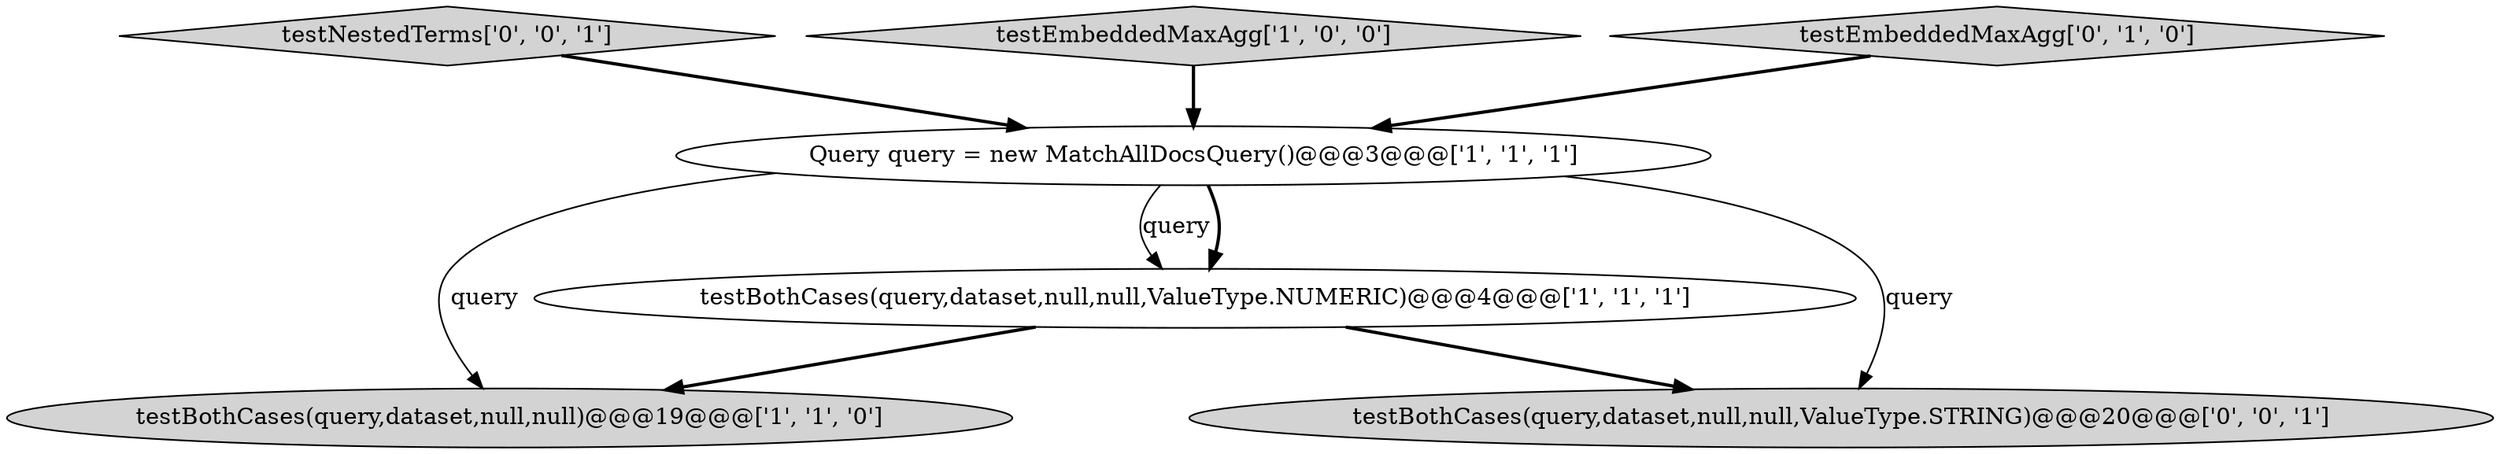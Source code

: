 digraph {
6 [style = filled, label = "testNestedTerms['0', '0', '1']", fillcolor = lightgray, shape = diamond image = "AAA0AAABBB3BBB"];
2 [style = filled, label = "testEmbeddedMaxAgg['1', '0', '0']", fillcolor = lightgray, shape = diamond image = "AAA0AAABBB1BBB"];
4 [style = filled, label = "testEmbeddedMaxAgg['0', '1', '0']", fillcolor = lightgray, shape = diamond image = "AAA0AAABBB2BBB"];
0 [style = filled, label = "testBothCases(query,dataset,null,null)@@@19@@@['1', '1', '0']", fillcolor = lightgray, shape = ellipse image = "AAA0AAABBB1BBB"];
1 [style = filled, label = "Query query = new MatchAllDocsQuery()@@@3@@@['1', '1', '1']", fillcolor = white, shape = ellipse image = "AAA0AAABBB1BBB"];
5 [style = filled, label = "testBothCases(query,dataset,null,null,ValueType.STRING)@@@20@@@['0', '0', '1']", fillcolor = lightgray, shape = ellipse image = "AAA0AAABBB3BBB"];
3 [style = filled, label = "testBothCases(query,dataset,null,null,ValueType.NUMERIC)@@@4@@@['1', '1', '1']", fillcolor = white, shape = ellipse image = "AAA0AAABBB1BBB"];
1->3 [style = bold, label=""];
3->0 [style = bold, label=""];
1->0 [style = solid, label="query"];
2->1 [style = bold, label=""];
1->5 [style = solid, label="query"];
6->1 [style = bold, label=""];
3->5 [style = bold, label=""];
1->3 [style = solid, label="query"];
4->1 [style = bold, label=""];
}
